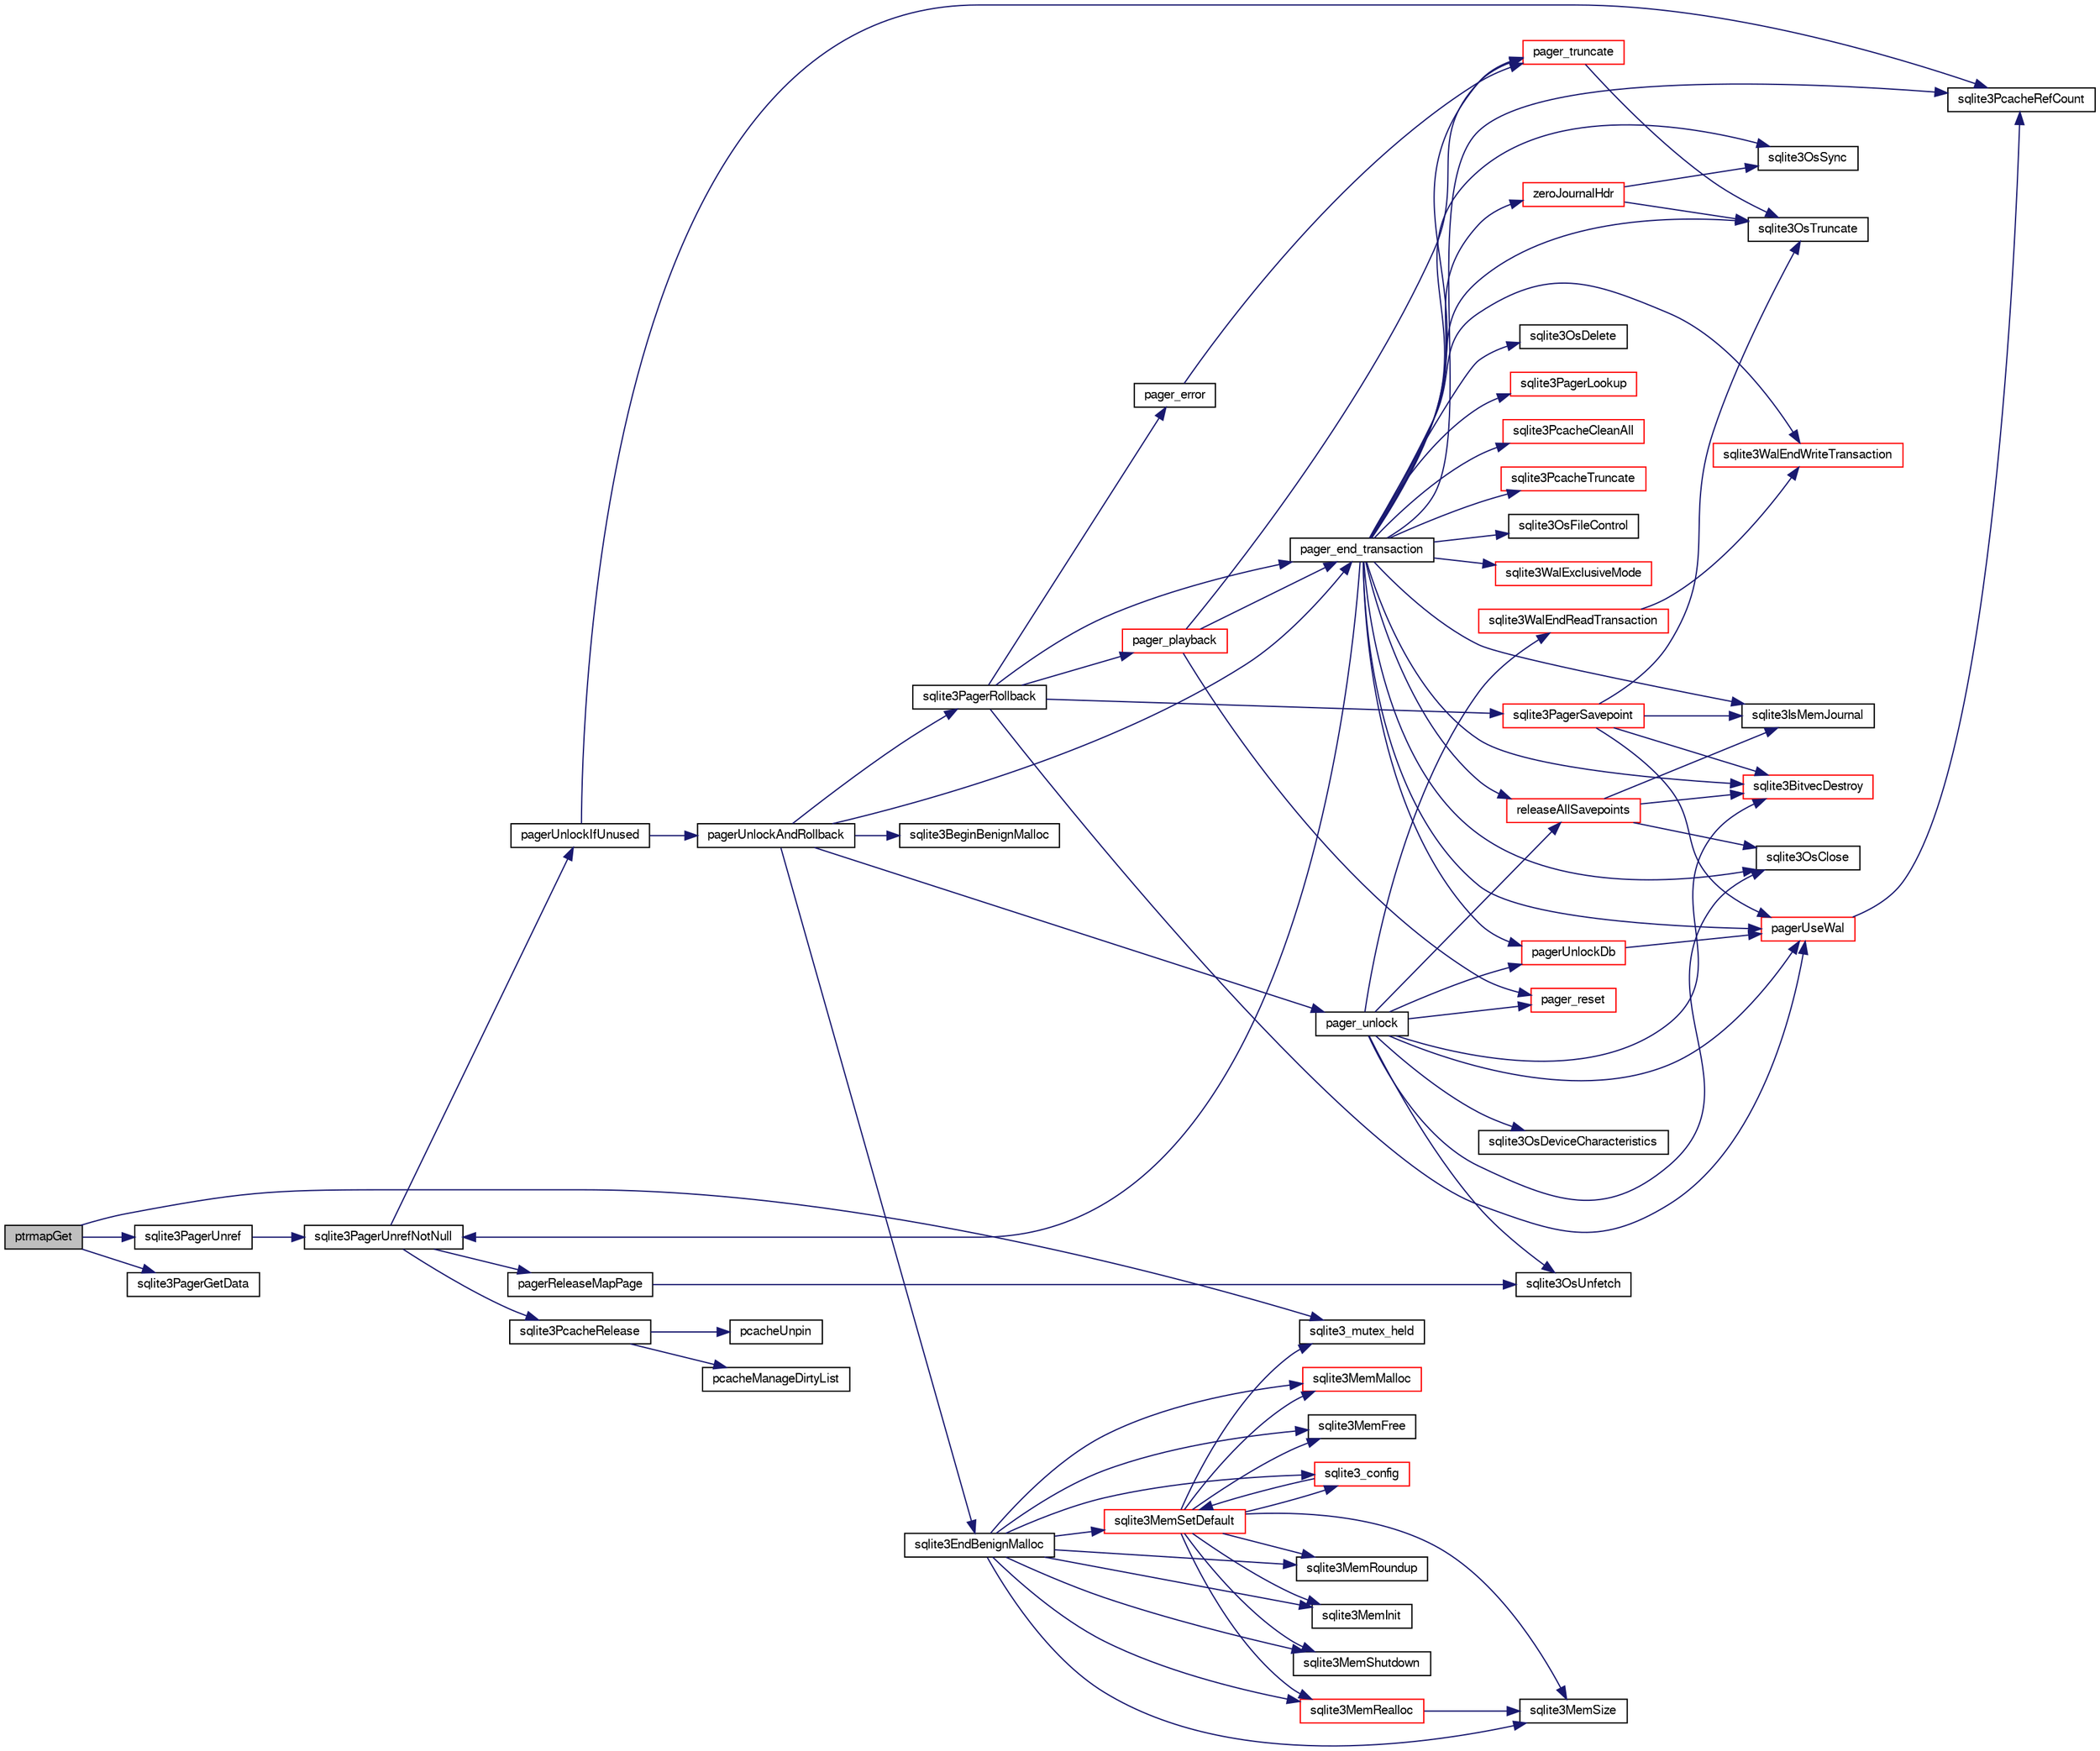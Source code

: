 digraph "ptrmapGet"
{
  edge [fontname="FreeSans",fontsize="10",labelfontname="FreeSans",labelfontsize="10"];
  node [fontname="FreeSans",fontsize="10",shape=record];
  rankdir="LR";
  Node247366 [label="ptrmapGet",height=0.2,width=0.4,color="black", fillcolor="grey75", style="filled", fontcolor="black"];
  Node247366 -> Node247367 [color="midnightblue",fontsize="10",style="solid",fontname="FreeSans"];
  Node247367 [label="sqlite3_mutex_held",height=0.2,width=0.4,color="black", fillcolor="white", style="filled",URL="$sqlite3_8c.html#acf77da68932b6bc163c5e68547ecc3e7"];
  Node247366 -> Node247368 [color="midnightblue",fontsize="10",style="solid",fontname="FreeSans"];
  Node247368 [label="sqlite3PagerGetData",height=0.2,width=0.4,color="black", fillcolor="white", style="filled",URL="$sqlite3_8c.html#a9dd340e56fb4b7fad4df339595b8d8a2"];
  Node247366 -> Node247369 [color="midnightblue",fontsize="10",style="solid",fontname="FreeSans"];
  Node247369 [label="sqlite3PagerUnref",height=0.2,width=0.4,color="black", fillcolor="white", style="filled",URL="$sqlite3_8c.html#aa9d040b7f24a8a5d99bf96863b52cd15"];
  Node247369 -> Node247370 [color="midnightblue",fontsize="10",style="solid",fontname="FreeSans"];
  Node247370 [label="sqlite3PagerUnrefNotNull",height=0.2,width=0.4,color="black", fillcolor="white", style="filled",URL="$sqlite3_8c.html#a4b314f96f09f5c68c94672e420e31ab9"];
  Node247370 -> Node247371 [color="midnightblue",fontsize="10",style="solid",fontname="FreeSans"];
  Node247371 [label="pagerReleaseMapPage",height=0.2,width=0.4,color="black", fillcolor="white", style="filled",URL="$sqlite3_8c.html#aefa288f9febba49488ab634f8b0d5f6d"];
  Node247371 -> Node247372 [color="midnightblue",fontsize="10",style="solid",fontname="FreeSans"];
  Node247372 [label="sqlite3OsUnfetch",height=0.2,width=0.4,color="black", fillcolor="white", style="filled",URL="$sqlite3_8c.html#abc0da72cb8b8989cf8708b572fe5fef4"];
  Node247370 -> Node247373 [color="midnightblue",fontsize="10",style="solid",fontname="FreeSans"];
  Node247373 [label="sqlite3PcacheRelease",height=0.2,width=0.4,color="black", fillcolor="white", style="filled",URL="$sqlite3_8c.html#ad07fc7a8130ad1e77861f345084b1b83"];
  Node247373 -> Node247374 [color="midnightblue",fontsize="10",style="solid",fontname="FreeSans"];
  Node247374 [label="pcacheUnpin",height=0.2,width=0.4,color="black", fillcolor="white", style="filled",URL="$sqlite3_8c.html#a76530dde0f26366c0614d713daf9859c"];
  Node247373 -> Node247375 [color="midnightblue",fontsize="10",style="solid",fontname="FreeSans"];
  Node247375 [label="pcacheManageDirtyList",height=0.2,width=0.4,color="black", fillcolor="white", style="filled",URL="$sqlite3_8c.html#aae9bc2ddff700c30e5f9c80d531d6acc"];
  Node247370 -> Node247376 [color="midnightblue",fontsize="10",style="solid",fontname="FreeSans"];
  Node247376 [label="pagerUnlockIfUnused",height=0.2,width=0.4,color="black", fillcolor="white", style="filled",URL="$sqlite3_8c.html#abf547f4276efb6f10262f7fde1e4d065"];
  Node247376 -> Node247377 [color="midnightblue",fontsize="10",style="solid",fontname="FreeSans"];
  Node247377 [label="sqlite3PcacheRefCount",height=0.2,width=0.4,color="black", fillcolor="white", style="filled",URL="$sqlite3_8c.html#adee2536d23ec9628e0883ccab03b3429"];
  Node247376 -> Node247378 [color="midnightblue",fontsize="10",style="solid",fontname="FreeSans"];
  Node247378 [label="pagerUnlockAndRollback",height=0.2,width=0.4,color="black", fillcolor="white", style="filled",URL="$sqlite3_8c.html#a02d96b7bf62c3b13ba905d168914518c"];
  Node247378 -> Node247379 [color="midnightblue",fontsize="10",style="solid",fontname="FreeSans"];
  Node247379 [label="sqlite3BeginBenignMalloc",height=0.2,width=0.4,color="black", fillcolor="white", style="filled",URL="$sqlite3_8c.html#a3344c0e2b1b6df701a1cb326602fac14"];
  Node247378 -> Node247380 [color="midnightblue",fontsize="10",style="solid",fontname="FreeSans"];
  Node247380 [label="sqlite3PagerRollback",height=0.2,width=0.4,color="black", fillcolor="white", style="filled",URL="$sqlite3_8c.html#afdd2ecbb97b7a716892ff6bd10c7dfd0"];
  Node247380 -> Node247381 [color="midnightblue",fontsize="10",style="solid",fontname="FreeSans"];
  Node247381 [label="pagerUseWal",height=0.2,width=0.4,color="red", fillcolor="white", style="filled",URL="$sqlite3_8c.html#a31def80bfe1de9284d635ba190a5eb68"];
  Node247381 -> Node247377 [color="midnightblue",fontsize="10",style="solid",fontname="FreeSans"];
  Node247380 -> Node247662 [color="midnightblue",fontsize="10",style="solid",fontname="FreeSans"];
  Node247662 [label="sqlite3PagerSavepoint",height=0.2,width=0.4,color="red", fillcolor="white", style="filled",URL="$sqlite3_8c.html#a8b5f1920b6a8b564a47e243868f2c8d4"];
  Node247662 -> Node247663 [color="midnightblue",fontsize="10",style="solid",fontname="FreeSans"];
  Node247663 [label="sqlite3BitvecDestroy",height=0.2,width=0.4,color="red", fillcolor="white", style="filled",URL="$sqlite3_8c.html#ab732400d8022b48df1b7b3ee41be045d"];
  Node247662 -> Node247664 [color="midnightblue",fontsize="10",style="solid",fontname="FreeSans"];
  Node247664 [label="sqlite3IsMemJournal",height=0.2,width=0.4,color="black", fillcolor="white", style="filled",URL="$sqlite3_8c.html#a237bb8682b84ed24be164d4c57465182"];
  Node247662 -> Node247665 [color="midnightblue",fontsize="10",style="solid",fontname="FreeSans"];
  Node247665 [label="sqlite3OsTruncate",height=0.2,width=0.4,color="black", fillcolor="white", style="filled",URL="$sqlite3_8c.html#ab14e17fc93b09d52b42c433c47eb3b68"];
  Node247662 -> Node247381 [color="midnightblue",fontsize="10",style="solid",fontname="FreeSans"];
  Node247380 -> Node247756 [color="midnightblue",fontsize="10",style="solid",fontname="FreeSans"];
  Node247756 [label="pager_end_transaction",height=0.2,width=0.4,color="black", fillcolor="white", style="filled",URL="$sqlite3_8c.html#a0814e2cfab386b1e3ba74528870339fe"];
  Node247756 -> Node247757 [color="midnightblue",fontsize="10",style="solid",fontname="FreeSans"];
  Node247757 [label="releaseAllSavepoints",height=0.2,width=0.4,color="red", fillcolor="white", style="filled",URL="$sqlite3_8c.html#ac0ec06e81b223a42295bd1a0182b1609"];
  Node247757 -> Node247663 [color="midnightblue",fontsize="10",style="solid",fontname="FreeSans"];
  Node247757 -> Node247664 [color="midnightblue",fontsize="10",style="solid",fontname="FreeSans"];
  Node247757 -> Node247758 [color="midnightblue",fontsize="10",style="solid",fontname="FreeSans"];
  Node247758 [label="sqlite3OsClose",height=0.2,width=0.4,color="black", fillcolor="white", style="filled",URL="$sqlite3_8c.html#aa5f0aeb27273a57c0523deaf48997533"];
  Node247756 -> Node247381 [color="midnightblue",fontsize="10",style="solid",fontname="FreeSans"];
  Node247756 -> Node247664 [color="midnightblue",fontsize="10",style="solid",fontname="FreeSans"];
  Node247756 -> Node247758 [color="midnightblue",fontsize="10",style="solid",fontname="FreeSans"];
  Node247756 -> Node247665 [color="midnightblue",fontsize="10",style="solid",fontname="FreeSans"];
  Node247756 -> Node247759 [color="midnightblue",fontsize="10",style="solid",fontname="FreeSans"];
  Node247759 [label="sqlite3OsSync",height=0.2,width=0.4,color="black", fillcolor="white", style="filled",URL="$sqlite3_8c.html#a3f01629ca3b49854944cecdd14dc3358"];
  Node247756 -> Node247760 [color="midnightblue",fontsize="10",style="solid",fontname="FreeSans"];
  Node247760 [label="zeroJournalHdr",height=0.2,width=0.4,color="red", fillcolor="white", style="filled",URL="$sqlite3_8c.html#a6e1592949a5e668f43f0ff5f5d08fe10"];
  Node247760 -> Node247665 [color="midnightblue",fontsize="10",style="solid",fontname="FreeSans"];
  Node247760 -> Node247759 [color="midnightblue",fontsize="10",style="solid",fontname="FreeSans"];
  Node247756 -> Node247761 [color="midnightblue",fontsize="10",style="solid",fontname="FreeSans"];
  Node247761 [label="sqlite3OsDelete",height=0.2,width=0.4,color="black", fillcolor="white", style="filled",URL="$sqlite3_8c.html#a576c2e542e46ddee19d10e75337039c0"];
  Node247756 -> Node247377 [color="midnightblue",fontsize="10",style="solid",fontname="FreeSans"];
  Node247756 -> Node247681 [color="midnightblue",fontsize="10",style="solid",fontname="FreeSans"];
  Node247681 [label="sqlite3PagerLookup",height=0.2,width=0.4,color="red", fillcolor="white", style="filled",URL="$sqlite3_8c.html#a1252ec03814f64eed236cfb21094cafd"];
  Node247756 -> Node247370 [color="midnightblue",fontsize="10",style="solid",fontname="FreeSans"];
  Node247756 -> Node247663 [color="midnightblue",fontsize="10",style="solid",fontname="FreeSans"];
  Node247756 -> Node247762 [color="midnightblue",fontsize="10",style="solid",fontname="FreeSans"];
  Node247762 [label="sqlite3PcacheCleanAll",height=0.2,width=0.4,color="red", fillcolor="white", style="filled",URL="$sqlite3_8c.html#a65aa4d4f73373a161a96fafe219b86a7"];
  Node247756 -> Node247720 [color="midnightblue",fontsize="10",style="solid",fontname="FreeSans"];
  Node247720 [label="sqlite3PcacheTruncate",height=0.2,width=0.4,color="red", fillcolor="white", style="filled",URL="$sqlite3_8c.html#aa25da46a83609c408a14977a087af782"];
  Node247756 -> Node247763 [color="midnightblue",fontsize="10",style="solid",fontname="FreeSans"];
  Node247763 [label="sqlite3WalEndWriteTransaction",height=0.2,width=0.4,color="red", fillcolor="white", style="filled",URL="$sqlite3_8c.html#a0ae58a14b40600fb21130cc4d595acc9"];
  Node247756 -> Node247766 [color="midnightblue",fontsize="10",style="solid",fontname="FreeSans"];
  Node247766 [label="pager_truncate",height=0.2,width=0.4,color="red", fillcolor="white", style="filled",URL="$sqlite3_8c.html#aa0700caa408442673a3ede3bb04b1f0b"];
  Node247766 -> Node247665 [color="midnightblue",fontsize="10",style="solid",fontname="FreeSans"];
  Node247756 -> Node247734 [color="midnightblue",fontsize="10",style="solid",fontname="FreeSans"];
  Node247734 [label="sqlite3OsFileControl",height=0.2,width=0.4,color="black", fillcolor="white", style="filled",URL="$sqlite3_8c.html#aa8dad928f8e52b454c6d82bd2fe5c3fc"];
  Node247756 -> Node247767 [color="midnightblue",fontsize="10",style="solid",fontname="FreeSans"];
  Node247767 [label="sqlite3WalExclusiveMode",height=0.2,width=0.4,color="red", fillcolor="white", style="filled",URL="$sqlite3_8c.html#a1ca342ad565c5ae8dd3685e3aa0b731e"];
  Node247756 -> Node247770 [color="midnightblue",fontsize="10",style="solid",fontname="FreeSans"];
  Node247770 [label="pagerUnlockDb",height=0.2,width=0.4,color="red", fillcolor="white", style="filled",URL="$sqlite3_8c.html#a8ac54f19421c76b5045a40b42d282c32"];
  Node247770 -> Node247381 [color="midnightblue",fontsize="10",style="solid",fontname="FreeSans"];
  Node247380 -> Node247772 [color="midnightblue",fontsize="10",style="solid",fontname="FreeSans"];
  Node247772 [label="pager_playback",height=0.2,width=0.4,color="red", fillcolor="white", style="filled",URL="$sqlite3_8c.html#a9d9a750a9fc76eb4b668c8a16b164a65"];
  Node247772 -> Node247766 [color="midnightblue",fontsize="10",style="solid",fontname="FreeSans"];
  Node247772 -> Node247718 [color="midnightblue",fontsize="10",style="solid",fontname="FreeSans"];
  Node247718 [label="pager_reset",height=0.2,width=0.4,color="red", fillcolor="white", style="filled",URL="$sqlite3_8c.html#a80434ecc2e0b58eea05c79b1690be582"];
  Node247772 -> Node247756 [color="midnightblue",fontsize="10",style="solid",fontname="FreeSans"];
  Node247380 -> Node247780 [color="midnightblue",fontsize="10",style="solid",fontname="FreeSans"];
  Node247780 [label="pager_error",height=0.2,width=0.4,color="black", fillcolor="white", style="filled",URL="$sqlite3_8c.html#ac15e13c61047b37098e21115614ddd22"];
  Node247780 -> Node247766 [color="midnightblue",fontsize="10",style="solid",fontname="FreeSans"];
  Node247378 -> Node247456 [color="midnightblue",fontsize="10",style="solid",fontname="FreeSans"];
  Node247456 [label="sqlite3EndBenignMalloc",height=0.2,width=0.4,color="black", fillcolor="white", style="filled",URL="$sqlite3_8c.html#a4582127cc64d483dc66c7acf9d8d8fbb"];
  Node247456 -> Node247431 [color="midnightblue",fontsize="10",style="solid",fontname="FreeSans"];
  Node247431 [label="sqlite3MemMalloc",height=0.2,width=0.4,color="red", fillcolor="white", style="filled",URL="$sqlite3_8c.html#a53157f1a669f949332f44ca9f15c0a43"];
  Node247456 -> Node247436 [color="midnightblue",fontsize="10",style="solid",fontname="FreeSans"];
  Node247436 [label="sqlite3MemFree",height=0.2,width=0.4,color="black", fillcolor="white", style="filled",URL="$sqlite3_8c.html#a4198492989c7a427e3d704c06058850a"];
  Node247456 -> Node247437 [color="midnightblue",fontsize="10",style="solid",fontname="FreeSans"];
  Node247437 [label="sqlite3MemRealloc",height=0.2,width=0.4,color="red", fillcolor="white", style="filled",URL="$sqlite3_8c.html#addd043cc5742c3b0cf536763cd4e6948"];
  Node247437 -> Node247438 [color="midnightblue",fontsize="10",style="solid",fontname="FreeSans"];
  Node247438 [label="sqlite3MemSize",height=0.2,width=0.4,color="black", fillcolor="white", style="filled",URL="$sqlite3_8c.html#a564962938d56643e999de431c190f937"];
  Node247456 -> Node247438 [color="midnightblue",fontsize="10",style="solid",fontname="FreeSans"];
  Node247456 -> Node247439 [color="midnightblue",fontsize="10",style="solid",fontname="FreeSans"];
  Node247439 [label="sqlite3MemRoundup",height=0.2,width=0.4,color="black", fillcolor="white", style="filled",URL="$sqlite3_8c.html#ac9d66a2d2d224dfafcf6a49d48436ddc"];
  Node247456 -> Node247440 [color="midnightblue",fontsize="10",style="solid",fontname="FreeSans"];
  Node247440 [label="sqlite3MemInit",height=0.2,width=0.4,color="black", fillcolor="white", style="filled",URL="$sqlite3_8c.html#a1ec61c1becf036ba7fcb571ae51300af"];
  Node247456 -> Node247441 [color="midnightblue",fontsize="10",style="solid",fontname="FreeSans"];
  Node247441 [label="sqlite3MemShutdown",height=0.2,width=0.4,color="black", fillcolor="white", style="filled",URL="$sqlite3_8c.html#a934531b3f7c4743196f453ce6db028dc"];
  Node247456 -> Node247430 [color="midnightblue",fontsize="10",style="solid",fontname="FreeSans"];
  Node247430 [label="sqlite3MemSetDefault",height=0.2,width=0.4,color="red", fillcolor="white", style="filled",URL="$sqlite3_8c.html#a162fbfd727e92c5f8f72625b5ff62549"];
  Node247430 -> Node247431 [color="midnightblue",fontsize="10",style="solid",fontname="FreeSans"];
  Node247430 -> Node247436 [color="midnightblue",fontsize="10",style="solid",fontname="FreeSans"];
  Node247430 -> Node247437 [color="midnightblue",fontsize="10",style="solid",fontname="FreeSans"];
  Node247430 -> Node247438 [color="midnightblue",fontsize="10",style="solid",fontname="FreeSans"];
  Node247430 -> Node247439 [color="midnightblue",fontsize="10",style="solid",fontname="FreeSans"];
  Node247430 -> Node247440 [color="midnightblue",fontsize="10",style="solid",fontname="FreeSans"];
  Node247430 -> Node247441 [color="midnightblue",fontsize="10",style="solid",fontname="FreeSans"];
  Node247430 -> Node247442 [color="midnightblue",fontsize="10",style="solid",fontname="FreeSans"];
  Node247442 [label="sqlite3_config",height=0.2,width=0.4,color="red", fillcolor="white", style="filled",URL="$sqlite3_8c.html#a74ad420b6f26bc06a04ff6ecec8a8c91"];
  Node247442 -> Node247430 [color="midnightblue",fontsize="10",style="solid",fontname="FreeSans"];
  Node247430 -> Node247367 [color="midnightblue",fontsize="10",style="solid",fontname="FreeSans"];
  Node247456 -> Node247442 [color="midnightblue",fontsize="10",style="solid",fontname="FreeSans"];
  Node247378 -> Node247756 [color="midnightblue",fontsize="10",style="solid",fontname="FreeSans"];
  Node247378 -> Node247781 [color="midnightblue",fontsize="10",style="solid",fontname="FreeSans"];
  Node247781 [label="pager_unlock",height=0.2,width=0.4,color="black", fillcolor="white", style="filled",URL="$sqlite3_8c.html#a5b54bd09bd76fa68eb6310fbf9bbaf20"];
  Node247781 -> Node247663 [color="midnightblue",fontsize="10",style="solid",fontname="FreeSans"];
  Node247781 -> Node247757 [color="midnightblue",fontsize="10",style="solid",fontname="FreeSans"];
  Node247781 -> Node247381 [color="midnightblue",fontsize="10",style="solid",fontname="FreeSans"];
  Node247781 -> Node247782 [color="midnightblue",fontsize="10",style="solid",fontname="FreeSans"];
  Node247782 [label="sqlite3WalEndReadTransaction",height=0.2,width=0.4,color="red", fillcolor="white", style="filled",URL="$sqlite3_8c.html#a2d0ec4393370b11b4db7d9836d38eb40"];
  Node247782 -> Node247763 [color="midnightblue",fontsize="10",style="solid",fontname="FreeSans"];
  Node247781 -> Node247738 [color="midnightblue",fontsize="10",style="solid",fontname="FreeSans"];
  Node247738 [label="sqlite3OsDeviceCharacteristics",height=0.2,width=0.4,color="black", fillcolor="white", style="filled",URL="$sqlite3_8c.html#a251e030ce1bd2e552bc2dd66b1ac36d0"];
  Node247781 -> Node247758 [color="midnightblue",fontsize="10",style="solid",fontname="FreeSans"];
  Node247781 -> Node247770 [color="midnightblue",fontsize="10",style="solid",fontname="FreeSans"];
  Node247781 -> Node247718 [color="midnightblue",fontsize="10",style="solid",fontname="FreeSans"];
  Node247781 -> Node247372 [color="midnightblue",fontsize="10",style="solid",fontname="FreeSans"];
}
